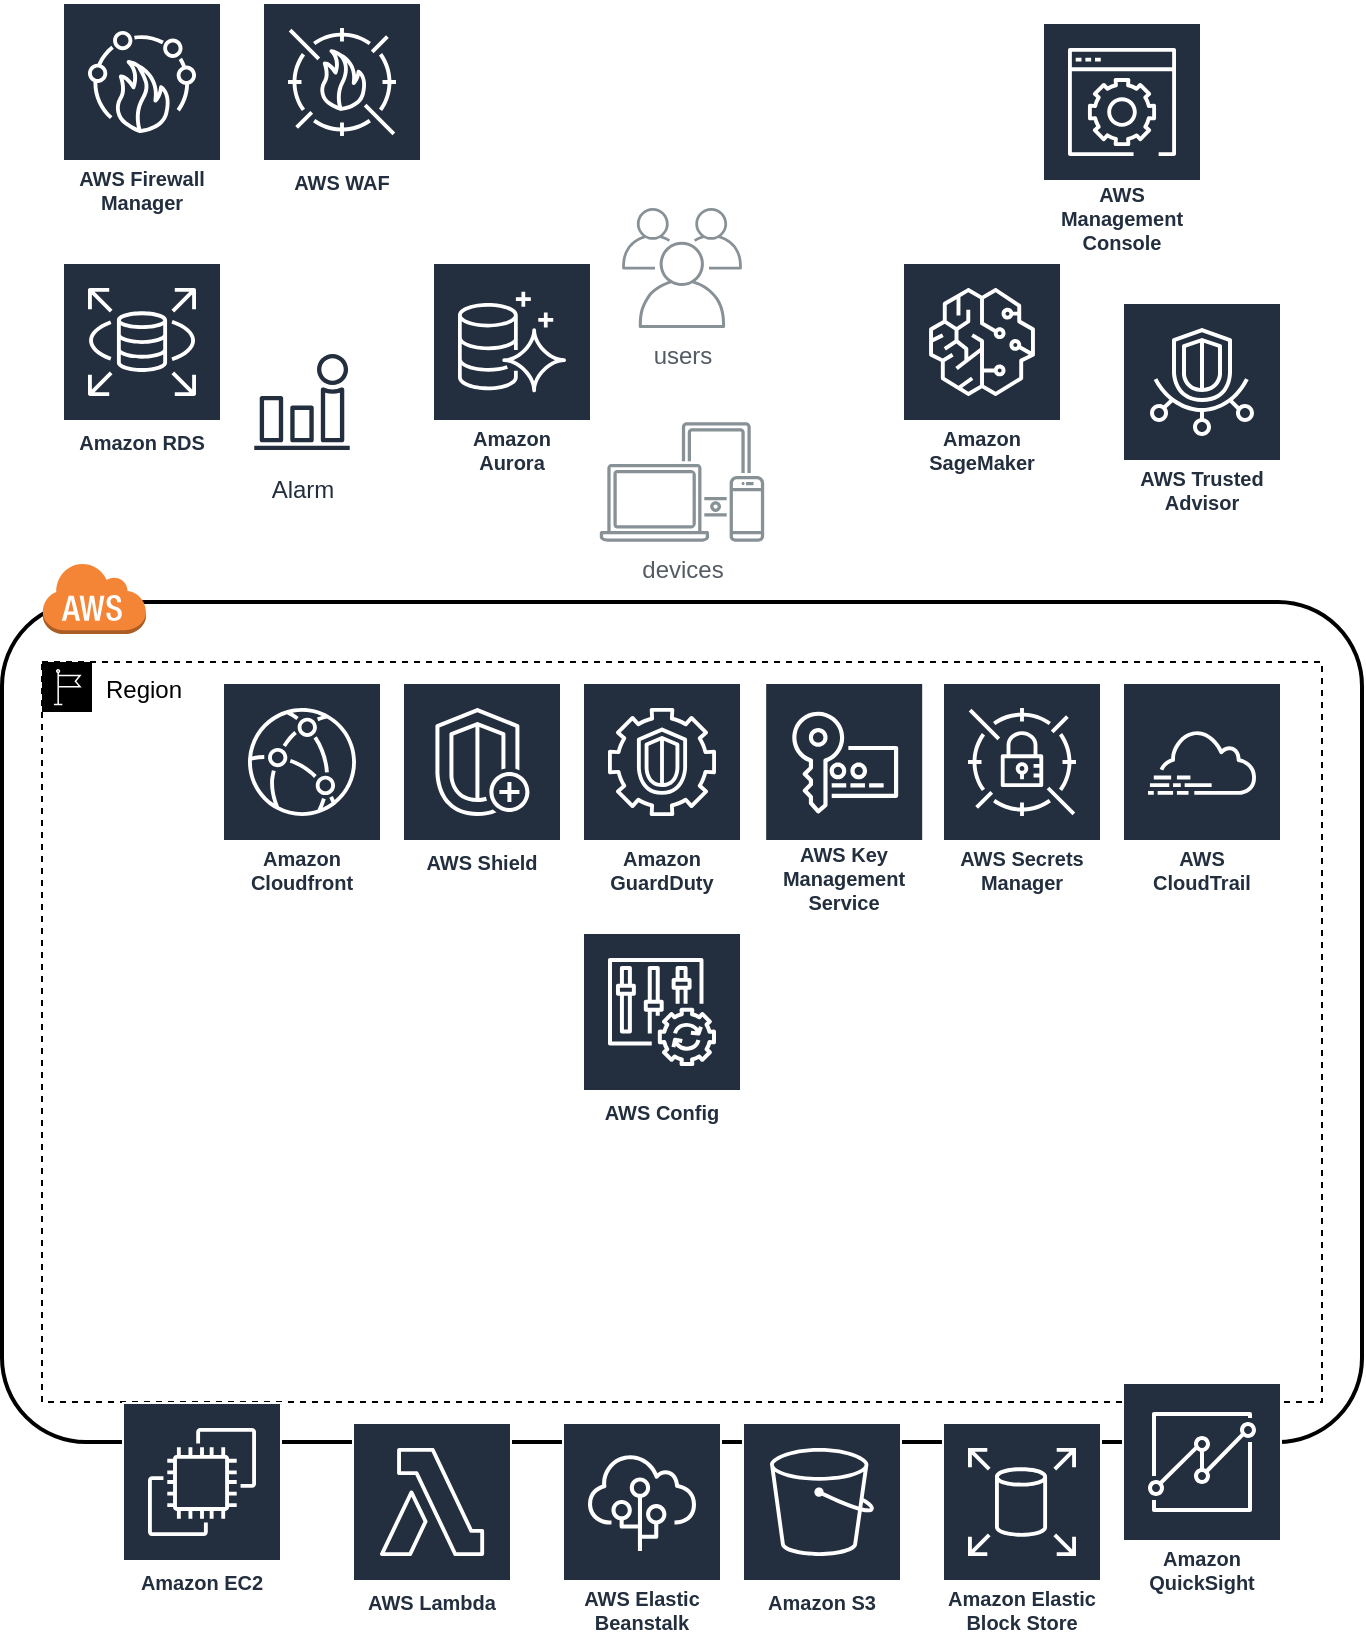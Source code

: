<mxfile version="21.6.8" type="github">
  <diagram name="Page-1" id="uSrswJnvK80ilH3P5mjm">
    <mxGraphModel dx="663" dy="800" grid="1" gridSize="10" guides="1" tooltips="1" connect="1" arrows="1" fold="1" page="1" pageScale="1" pageWidth="850" pageHeight="1100" math="0" shadow="0">
      <root>
        <mxCell id="0" />
        <mxCell id="1" parent="0" />
        <mxCell id="XbT-4NyTX25RX7wR1Qhp-1" value="" style="rounded=1;arcSize=10;dashed=0;fillColor=none;gradientColor=none;strokeWidth=2;" vertex="1" parent="1">
          <mxGeometry x="210" y="320" width="680" height="420" as="geometry" />
        </mxCell>
        <mxCell id="XbT-4NyTX25RX7wR1Qhp-2" value="" style="dashed=0;html=1;shape=mxgraph.aws3.cloud;fillColor=#F58536;gradientColor=none;dashed=0;" vertex="1" parent="1">
          <mxGeometry x="230" y="300" width="52" height="36" as="geometry" />
        </mxCell>
        <mxCell id="XbT-4NyTX25RX7wR1Qhp-4" value="users" style="sketch=0;outlineConnect=0;gradientColor=none;fontColor=#545B64;strokeColor=none;fillColor=#879196;dashed=0;verticalLabelPosition=bottom;verticalAlign=top;align=center;html=1;fontSize=12;fontStyle=0;aspect=fixed;shape=mxgraph.aws4.illustration_users;pointerEvents=1" vertex="1" parent="1">
          <mxGeometry x="520" y="123" width="60" height="60" as="geometry" />
        </mxCell>
        <mxCell id="XbT-4NyTX25RX7wR1Qhp-5" value="devices" style="sketch=0;outlineConnect=0;gradientColor=none;fontColor=#545B64;strokeColor=none;fillColor=#879196;dashed=0;verticalLabelPosition=bottom;verticalAlign=top;align=center;html=1;fontSize=12;fontStyle=0;aspect=fixed;shape=mxgraph.aws4.illustration_devices;pointerEvents=1" vertex="1" parent="1">
          <mxGeometry x="508.9" y="230" width="82.19" height="60" as="geometry" />
        </mxCell>
        <mxCell id="XbT-4NyTX25RX7wR1Qhp-6" value="Region" style="sketch=0;outlineConnect=0;html=1;whiteSpace=wrap;fontSize=12;fontStyle=0;shape=mxgraph.aws4.group;grIcon=mxgraph.aws4.group_region;verticalAlign=top;align=left;spacingLeft=30;dashed=1;" vertex="1" parent="1">
          <mxGeometry x="230" y="350" width="640" height="370" as="geometry" />
        </mxCell>
        <mxCell id="XbT-4NyTX25RX7wR1Qhp-7" value="Amazon GuardDuty" style="sketch=0;outlineConnect=0;fontColor=#232F3E;gradientColor=none;strokeColor=#ffffff;fillColor=#232F3E;dashed=0;verticalLabelPosition=middle;verticalAlign=bottom;align=center;html=1;whiteSpace=wrap;fontSize=10;fontStyle=1;spacing=3;shape=mxgraph.aws4.productIcon;prIcon=mxgraph.aws4.guardduty;" vertex="1" parent="1">
          <mxGeometry x="500" y="360" width="80" height="110" as="geometry" />
        </mxCell>
        <mxCell id="XbT-4NyTX25RX7wR1Qhp-8" value="AWS Firewall Manager" style="sketch=0;outlineConnect=0;fontColor=#232F3E;gradientColor=none;strokeColor=#ffffff;fillColor=#232F3E;dashed=0;verticalLabelPosition=middle;verticalAlign=bottom;align=center;html=1;whiteSpace=wrap;fontSize=10;fontStyle=1;spacing=3;shape=mxgraph.aws4.productIcon;prIcon=mxgraph.aws4.firewall_manager;" vertex="1" parent="1">
          <mxGeometry x="240" y="20" width="80" height="110" as="geometry" />
        </mxCell>
        <mxCell id="XbT-4NyTX25RX7wR1Qhp-9" value="AWS Key Management Service" style="sketch=0;outlineConnect=0;fontColor=#232F3E;gradientColor=none;strokeColor=#ffffff;fillColor=#232F3E;dashed=0;verticalLabelPosition=middle;verticalAlign=bottom;align=center;html=1;whiteSpace=wrap;fontSize=10;fontStyle=1;spacing=3;shape=mxgraph.aws4.productIcon;prIcon=mxgraph.aws4.key_management_service;" vertex="1" parent="1">
          <mxGeometry x="591.09" y="360" width="80" height="120" as="geometry" />
        </mxCell>
        <mxCell id="XbT-4NyTX25RX7wR1Qhp-10" value="AWS Secrets Manager" style="sketch=0;outlineConnect=0;fontColor=#232F3E;gradientColor=none;strokeColor=#ffffff;fillColor=#232F3E;dashed=0;verticalLabelPosition=middle;verticalAlign=bottom;align=center;html=1;whiteSpace=wrap;fontSize=10;fontStyle=1;spacing=3;shape=mxgraph.aws4.productIcon;prIcon=mxgraph.aws4.secrets_manager;" vertex="1" parent="1">
          <mxGeometry x="680" y="360" width="80" height="110" as="geometry" />
        </mxCell>
        <mxCell id="XbT-4NyTX25RX7wR1Qhp-11" value="AWS Shield" style="sketch=0;outlineConnect=0;fontColor=#232F3E;gradientColor=none;strokeColor=#ffffff;fillColor=#232F3E;dashed=0;verticalLabelPosition=middle;verticalAlign=bottom;align=center;html=1;whiteSpace=wrap;fontSize=10;fontStyle=1;spacing=3;shape=mxgraph.aws4.productIcon;prIcon=mxgraph.aws4.shield;" vertex="1" parent="1">
          <mxGeometry x="410" y="360" width="80" height="100" as="geometry" />
        </mxCell>
        <mxCell id="XbT-4NyTX25RX7wR1Qhp-12" value="AWS WAF" style="sketch=0;outlineConnect=0;fontColor=#232F3E;gradientColor=none;strokeColor=#ffffff;fillColor=#232F3E;dashed=0;verticalLabelPosition=middle;verticalAlign=bottom;align=center;html=1;whiteSpace=wrap;fontSize=10;fontStyle=1;spacing=3;shape=mxgraph.aws4.productIcon;prIcon=mxgraph.aws4.waf;" vertex="1" parent="1">
          <mxGeometry x="340" y="20" width="80" height="100" as="geometry" />
        </mxCell>
        <mxCell id="XbT-4NyTX25RX7wR1Qhp-13" value="Amazon Cloudfront" style="sketch=0;outlineConnect=0;fontColor=#232F3E;gradientColor=none;strokeColor=#ffffff;fillColor=#232F3E;dashed=0;verticalLabelPosition=middle;verticalAlign=bottom;align=center;html=1;whiteSpace=wrap;fontSize=10;fontStyle=1;spacing=3;shape=mxgraph.aws4.productIcon;prIcon=mxgraph.aws4.cloudfront;" vertex="1" parent="1">
          <mxGeometry x="320" y="360" width="80" height="110" as="geometry" />
        </mxCell>
        <mxCell id="XbT-4NyTX25RX7wR1Qhp-14" value="AWS&#xa;CloudTrail" style="sketch=0;outlineConnect=0;fontColor=#232F3E;gradientColor=none;strokeColor=#ffffff;fillColor=#232F3E;dashed=0;verticalLabelPosition=middle;verticalAlign=bottom;align=center;html=1;whiteSpace=wrap;fontSize=10;fontStyle=1;spacing=3;shape=mxgraph.aws4.productIcon;prIcon=mxgraph.aws4.cloudtrail;" vertex="1" parent="1">
          <mxGeometry x="770" y="360" width="80" height="110" as="geometry" />
        </mxCell>
        <mxCell id="XbT-4NyTX25RX7wR1Qhp-15" value="AWS Config" style="sketch=0;outlineConnect=0;fontColor=#232F3E;gradientColor=none;strokeColor=#ffffff;fillColor=#232F3E;dashed=0;verticalLabelPosition=middle;verticalAlign=bottom;align=center;html=1;whiteSpace=wrap;fontSize=10;fontStyle=1;spacing=3;shape=mxgraph.aws4.productIcon;prIcon=mxgraph.aws4.config;" vertex="1" parent="1">
          <mxGeometry x="500" y="485" width="80" height="100" as="geometry" />
        </mxCell>
        <mxCell id="XbT-4NyTX25RX7wR1Qhp-16" value="AWS Management Console" style="sketch=0;outlineConnect=0;fontColor=#232F3E;gradientColor=none;strokeColor=#ffffff;fillColor=#232F3E;dashed=0;verticalLabelPosition=middle;verticalAlign=bottom;align=center;html=1;whiteSpace=wrap;fontSize=10;fontStyle=1;spacing=3;shape=mxgraph.aws4.productIcon;prIcon=mxgraph.aws4.management_console;" vertex="1" parent="1">
          <mxGeometry x="730" y="30" width="80" height="120" as="geometry" />
        </mxCell>
        <mxCell id="XbT-4NyTX25RX7wR1Qhp-17" value="AWS Trusted Advisor" style="sketch=0;outlineConnect=0;fontColor=#232F3E;gradientColor=none;strokeColor=#ffffff;fillColor=#232F3E;dashed=0;verticalLabelPosition=middle;verticalAlign=bottom;align=center;html=1;whiteSpace=wrap;fontSize=10;fontStyle=1;spacing=3;shape=mxgraph.aws4.productIcon;prIcon=mxgraph.aws4.trusted_advisor;" vertex="1" parent="1">
          <mxGeometry x="770" y="170" width="80" height="110" as="geometry" />
        </mxCell>
        <mxCell id="XbT-4NyTX25RX7wR1Qhp-18" value="Alarm" style="sketch=0;outlineConnect=0;fontColor=#232F3E;gradientColor=none;strokeColor=#232F3E;fillColor=#ffffff;dashed=0;verticalLabelPosition=bottom;verticalAlign=top;align=center;html=1;fontSize=12;fontStyle=0;aspect=fixed;shape=mxgraph.aws4.resourceIcon;resIcon=mxgraph.aws4.alarm;" vertex="1" parent="1">
          <mxGeometry x="330" y="190" width="60" height="60" as="geometry" />
        </mxCell>
        <mxCell id="XbT-4NyTX25RX7wR1Qhp-19" value="Amazon SageMaker" style="sketch=0;outlineConnect=0;fontColor=#232F3E;gradientColor=none;strokeColor=#ffffff;fillColor=#232F3E;dashed=0;verticalLabelPosition=middle;verticalAlign=bottom;align=center;html=1;whiteSpace=wrap;fontSize=10;fontStyle=1;spacing=3;shape=mxgraph.aws4.productIcon;prIcon=mxgraph.aws4.sagemaker;" vertex="1" parent="1">
          <mxGeometry x="660" y="150" width="80" height="110" as="geometry" />
        </mxCell>
        <mxCell id="XbT-4NyTX25RX7wR1Qhp-20" value="Amazon&#xa;Aurora" style="sketch=0;outlineConnect=0;fontColor=#232F3E;gradientColor=none;strokeColor=#ffffff;fillColor=#232F3E;dashed=0;verticalLabelPosition=middle;verticalAlign=bottom;align=center;html=1;whiteSpace=wrap;fontSize=10;fontStyle=1;spacing=3;shape=mxgraph.aws4.productIcon;prIcon=mxgraph.aws4.aurora;" vertex="1" parent="1">
          <mxGeometry x="425" y="150" width="80" height="110" as="geometry" />
        </mxCell>
        <mxCell id="XbT-4NyTX25RX7wR1Qhp-21" value="Amazon RDS" style="sketch=0;outlineConnect=0;fontColor=#232F3E;gradientColor=none;strokeColor=#ffffff;fillColor=#232F3E;dashed=0;verticalLabelPosition=middle;verticalAlign=bottom;align=center;html=1;whiteSpace=wrap;fontSize=10;fontStyle=1;spacing=3;shape=mxgraph.aws4.productIcon;prIcon=mxgraph.aws4.rds;" vertex="1" parent="1">
          <mxGeometry x="240" y="150" width="80" height="100" as="geometry" />
        </mxCell>
        <mxCell id="XbT-4NyTX25RX7wR1Qhp-22" value="Amazon EC2" style="sketch=0;outlineConnect=0;fontColor=#232F3E;gradientColor=none;strokeColor=#ffffff;fillColor=#232F3E;dashed=0;verticalLabelPosition=middle;verticalAlign=bottom;align=center;html=1;whiteSpace=wrap;fontSize=10;fontStyle=1;spacing=3;shape=mxgraph.aws4.productIcon;prIcon=mxgraph.aws4.ec2;" vertex="1" parent="1">
          <mxGeometry x="270" y="720" width="80" height="100" as="geometry" />
        </mxCell>
        <mxCell id="XbT-4NyTX25RX7wR1Qhp-23" value="AWS Lambda" style="sketch=0;outlineConnect=0;fontColor=#232F3E;gradientColor=none;strokeColor=#ffffff;fillColor=#232F3E;dashed=0;verticalLabelPosition=middle;verticalAlign=bottom;align=center;html=1;whiteSpace=wrap;fontSize=10;fontStyle=1;spacing=3;shape=mxgraph.aws4.productIcon;prIcon=mxgraph.aws4.lambda;" vertex="1" parent="1">
          <mxGeometry x="385" y="730" width="80" height="100" as="geometry" />
        </mxCell>
        <mxCell id="XbT-4NyTX25RX7wR1Qhp-24" value="AWS Elastic Beanstalk" style="sketch=0;outlineConnect=0;fontColor=#232F3E;gradientColor=none;strokeColor=#ffffff;fillColor=#232F3E;dashed=0;verticalLabelPosition=middle;verticalAlign=bottom;align=center;html=1;whiteSpace=wrap;fontSize=10;fontStyle=1;spacing=3;shape=mxgraph.aws4.productIcon;prIcon=mxgraph.aws4.elastic_beanstalk;" vertex="1" parent="1">
          <mxGeometry x="490" y="730" width="80" height="110" as="geometry" />
        </mxCell>
        <mxCell id="XbT-4NyTX25RX7wR1Qhp-25" value="Amazon QuickSight" style="sketch=0;outlineConnect=0;fontColor=#232F3E;gradientColor=none;strokeColor=#ffffff;fillColor=#232F3E;dashed=0;verticalLabelPosition=middle;verticalAlign=bottom;align=center;html=1;whiteSpace=wrap;fontSize=10;fontStyle=1;spacing=3;shape=mxgraph.aws4.productIcon;prIcon=mxgraph.aws4.quicksight;" vertex="1" parent="1">
          <mxGeometry x="770" y="710" width="80" height="110" as="geometry" />
        </mxCell>
        <mxCell id="XbT-4NyTX25RX7wR1Qhp-26" value="Amazon S3" style="sketch=0;outlineConnect=0;fontColor=#232F3E;gradientColor=none;strokeColor=#ffffff;fillColor=#232F3E;dashed=0;verticalLabelPosition=middle;verticalAlign=bottom;align=center;html=1;whiteSpace=wrap;fontSize=10;fontStyle=1;spacing=3;shape=mxgraph.aws4.productIcon;prIcon=mxgraph.aws4.s3;" vertex="1" parent="1">
          <mxGeometry x="580" y="730" width="80" height="100" as="geometry" />
        </mxCell>
        <mxCell id="XbT-4NyTX25RX7wR1Qhp-27" value="Amazon Elastic Block Store" style="sketch=0;outlineConnect=0;fontColor=#232F3E;gradientColor=none;strokeColor=#ffffff;fillColor=#232F3E;dashed=0;verticalLabelPosition=middle;verticalAlign=bottom;align=center;html=1;whiteSpace=wrap;fontSize=10;fontStyle=1;spacing=3;shape=mxgraph.aws4.productIcon;prIcon=mxgraph.aws4.elastic_block_store;" vertex="1" parent="1">
          <mxGeometry x="680" y="730" width="80" height="110" as="geometry" />
        </mxCell>
      </root>
    </mxGraphModel>
  </diagram>
</mxfile>
